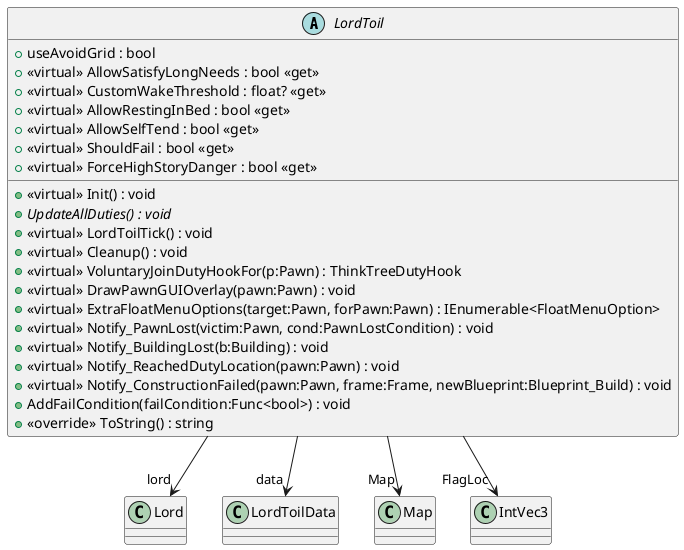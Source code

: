 @startuml
abstract class LordToil {
    + useAvoidGrid : bool
    + <<virtual>> AllowSatisfyLongNeeds : bool <<get>>
    + <<virtual>> CustomWakeThreshold : float? <<get>>
    + <<virtual>> AllowRestingInBed : bool <<get>>
    + <<virtual>> AllowSelfTend : bool <<get>>
    + <<virtual>> ShouldFail : bool <<get>>
    + <<virtual>> ForceHighStoryDanger : bool <<get>>
    + <<virtual>> Init() : void
    + {abstract} UpdateAllDuties() : void
    + <<virtual>> LordToilTick() : void
    + <<virtual>> Cleanup() : void
    + <<virtual>> VoluntaryJoinDutyHookFor(p:Pawn) : ThinkTreeDutyHook
    + <<virtual>> DrawPawnGUIOverlay(pawn:Pawn) : void
    + <<virtual>> ExtraFloatMenuOptions(target:Pawn, forPawn:Pawn) : IEnumerable<FloatMenuOption>
    + <<virtual>> Notify_PawnLost(victim:Pawn, cond:PawnLostCondition) : void
    + <<virtual>> Notify_BuildingLost(b:Building) : void
    + <<virtual>> Notify_ReachedDutyLocation(pawn:Pawn) : void
    + <<virtual>> Notify_ConstructionFailed(pawn:Pawn, frame:Frame, newBlueprint:Blueprint_Build) : void
    + AddFailCondition(failCondition:Func<bool>) : void
    + <<override>> ToString() : string
}
LordToil --> "lord" Lord
LordToil --> "data" LordToilData
LordToil --> "Map" Map
LordToil --> "FlagLoc" IntVec3
@enduml
